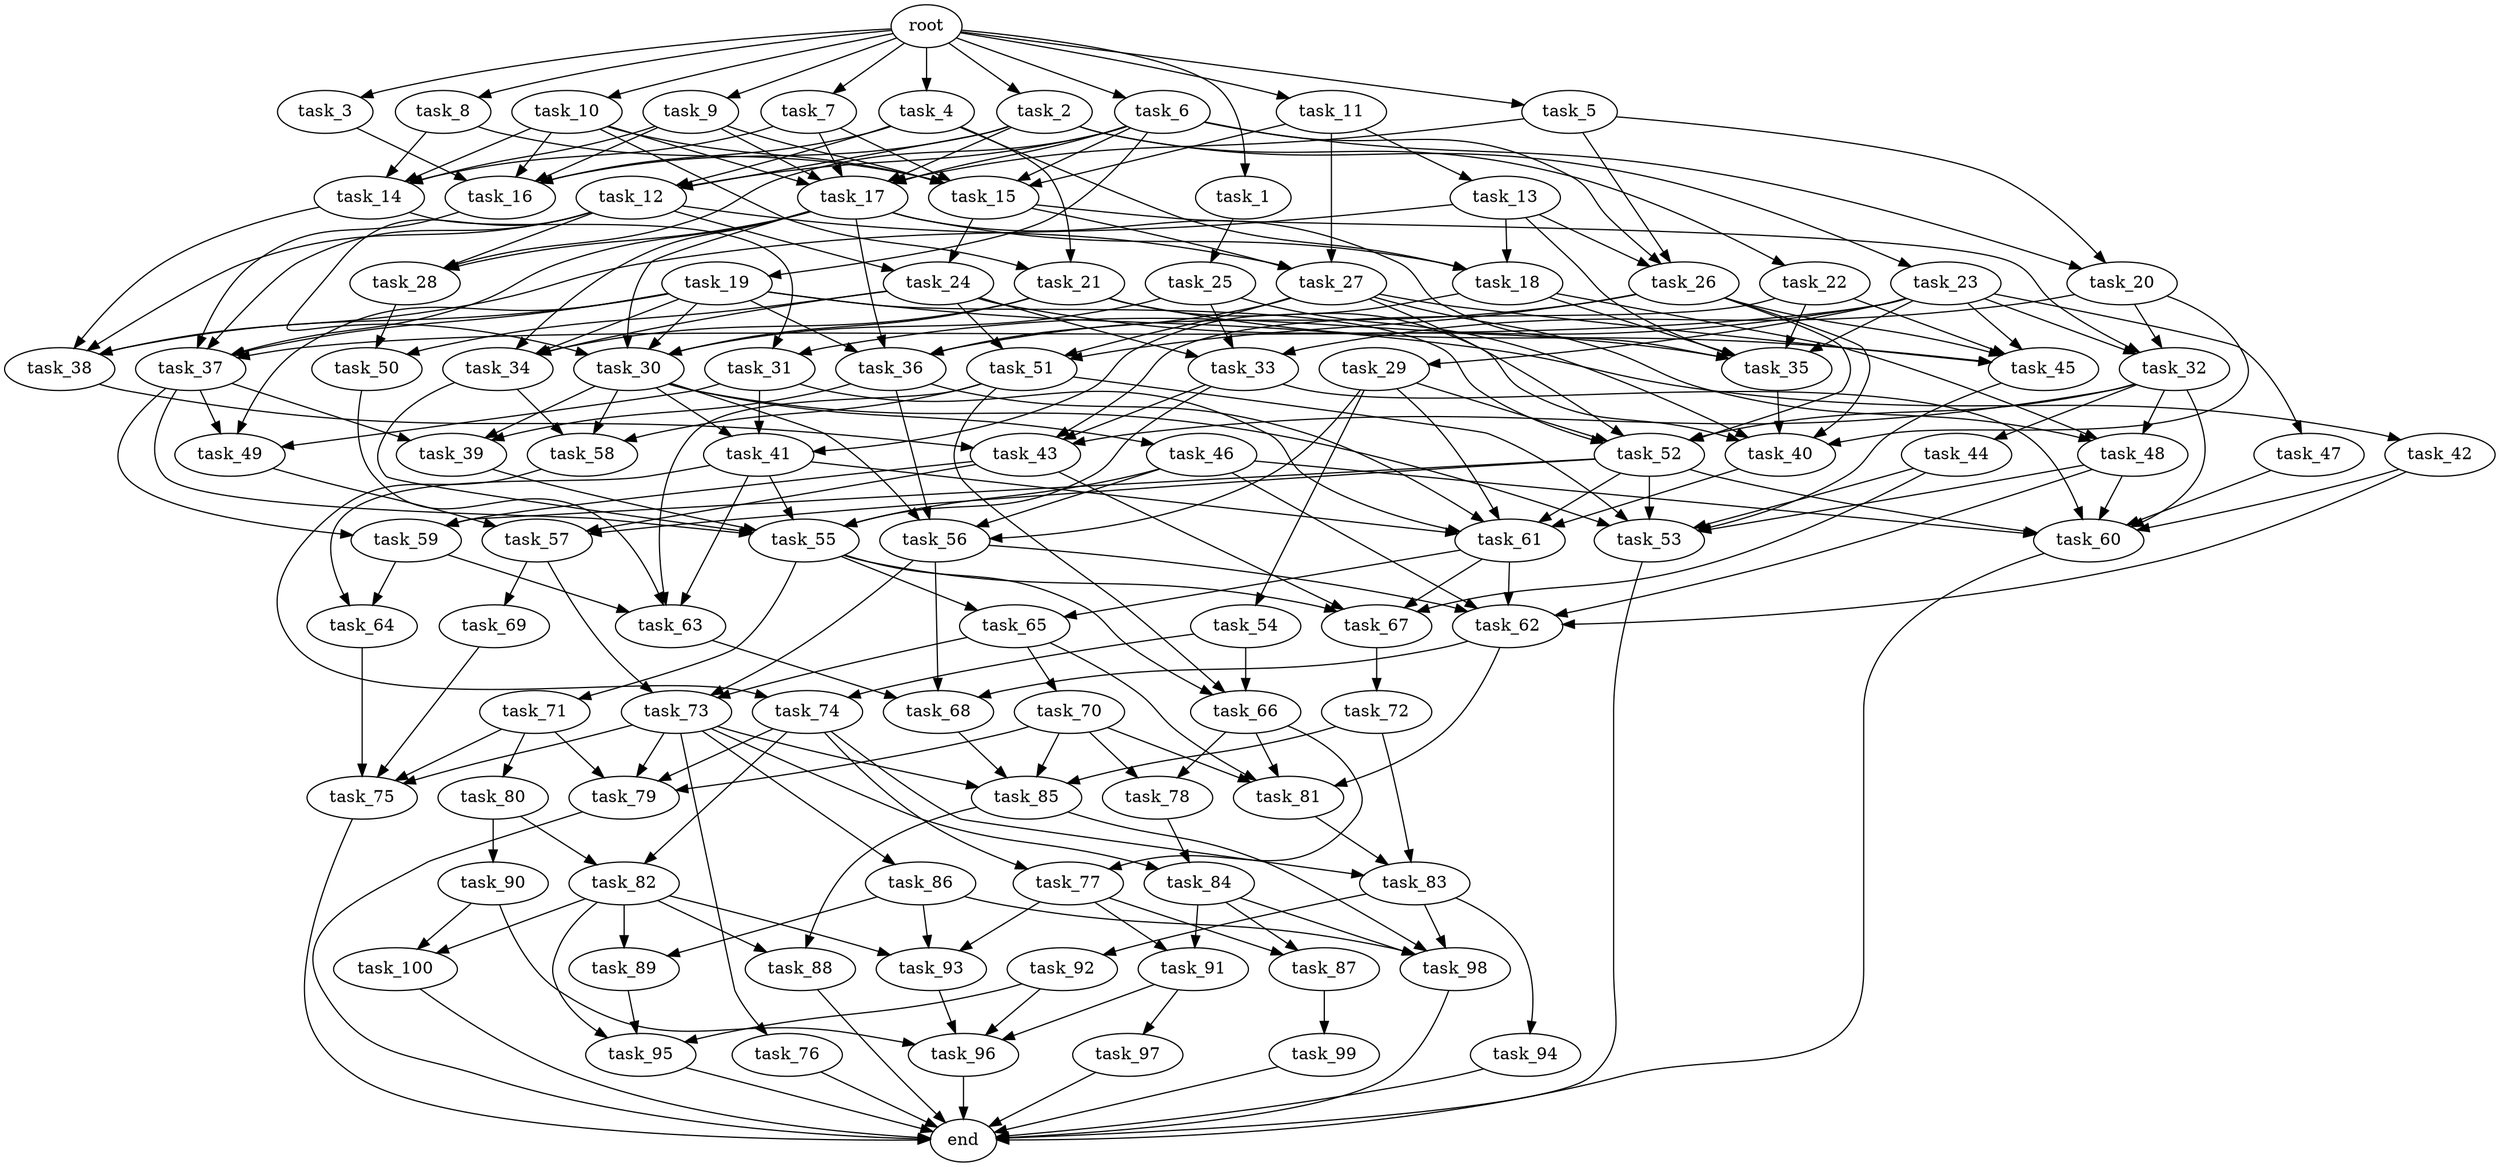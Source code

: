 digraph G {
  task_68 [size="1.660663e+11"];
  task_92 [size="4.087063e+11"];
  task_59 [size="8.403331e+11"];
  task_35 [size="6.174432e+11"];
  task_28 [size="8.603416e+11"];
  task_44 [size="2.238692e+10"];
  task_36 [size="7.874204e+11"];
  task_24 [size="4.190875e+11"];
  task_55 [size="5.840957e+11"];
  task_47 [size="8.907755e+11"];
  task_94 [size="2.471506e+11"];
  task_88 [size="8.209294e+11"];
  task_22 [size="2.725781e+11"];
  task_38 [size="1.530458e+11"];
  task_2 [size="9.199602e+11"];
  task_65 [size="8.877705e+11"];
  task_63 [size="9.632069e+11"];
  task_53 [size="4.536687e+11"];
  task_26 [size="4.715707e+11"];
  root [size="0.000000e+00"];
  task_85 [size="7.277611e+11"];
  task_66 [size="8.075355e+11"];
  task_9 [size="7.726581e+11"];
  task_41 [size="6.985530e+11"];
  task_4 [size="2.731831e+11"];
  task_19 [size="8.196699e+11"];
  task_50 [size="1.596153e+11"];
  task_48 [size="8.381331e+11"];
  task_31 [size="8.255702e+11"];
  task_77 [size="1.072366e+11"];
  task_74 [size="6.426699e+11"];
  task_46 [size="1.690245e+11"];
  task_37 [size="5.264443e+11"];
  task_73 [size="2.202053e+11"];
  task_49 [size="5.065546e+11"];
  task_79 [size="8.813755e+11"];
  task_71 [size="7.500899e+11"];
  task_23 [size="3.498454e+11"];
  task_42 [size="8.522022e+11"];
  task_25 [size="8.323810e+11"];
  task_96 [size="8.990224e+11"];
  task_18 [size="8.095250e+10"];
  task_1 [size="5.540146e+11"];
  task_89 [size="3.183997e+11"];
  task_10 [size="1.538373e+11"];
  task_6 [size="6.750488e+11"];
  task_67 [size="3.839023e+11"];
  task_58 [size="7.585536e+11"];
  task_98 [size="1.009026e+11"];
  task_83 [size="2.575735e+11"];
  task_30 [size="4.017045e+11"];
  task_99 [size="4.868198e+11"];
  task_76 [size="9.625481e+11"];
  task_29 [size="5.001821e+11"];
  task_62 [size="2.993194e+11"];
  task_81 [size="7.026526e+10"];
  task_14 [size="7.934232e+11"];
  task_45 [size="8.710168e+10"];
  task_12 [size="8.798248e+11"];
  task_75 [size="9.685320e+11"];
  task_13 [size="6.005141e+10"];
  task_52 [size="9.259500e+11"];
  task_15 [size="5.855359e+11"];
  task_84 [size="5.102965e+10"];
  task_97 [size="6.767571e+11"];
  task_93 [size="8.346678e+11"];
  task_16 [size="8.146285e+10"];
  task_43 [size="1.910320e+11"];
  task_17 [size="2.707836e+09"];
  task_60 [size="9.068600e+11"];
  task_91 [size="2.272395e+11"];
  task_27 [size="5.598569e+11"];
  end [size="0.000000e+00"];
  task_34 [size="5.356795e+11"];
  task_57 [size="3.987186e+10"];
  task_3 [size="8.578279e+11"];
  task_39 [size="8.297411e+11"];
  task_56 [size="1.788057e+11"];
  task_21 [size="7.579579e+11"];
  task_90 [size="9.728233e+11"];
  task_32 [size="2.664295e+11"];
  task_20 [size="9.357207e+11"];
  task_64 [size="3.041800e+10"];
  task_7 [size="9.188869e+11"];
  task_8 [size="2.807414e+11"];
  task_51 [size="9.696262e+11"];
  task_86 [size="7.470115e+11"];
  task_72 [size="2.388718e+11"];
  task_40 [size="5.268211e+11"];
  task_80 [size="2.733463e+11"];
  task_82 [size="5.392124e+11"];
  task_5 [size="9.539788e+11"];
  task_78 [size="9.881070e+11"];
  task_95 [size="9.370213e+11"];
  task_87 [size="2.055575e+10"];
  task_61 [size="1.608125e+11"];
  task_70 [size="4.736234e+10"];
  task_54 [size="8.966431e+11"];
  task_11 [size="1.233709e+10"];
  task_100 [size="4.992856e+10"];
  task_69 [size="4.343581e+11"];
  task_33 [size="5.732423e+11"];

  task_68 -> task_85 [size="1.819403e+08"];
  task_92 -> task_95 [size="3.123404e+08"];
  task_92 -> task_96 [size="2.247556e+08"];
  task_59 -> task_63 [size="2.408017e+08"];
  task_59 -> task_64 [size="1.520900e+07"];
  task_35 -> task_40 [size="1.053642e+08"];
  task_28 -> task_50 [size="7.980767e+07"];
  task_44 -> task_53 [size="7.561144e+07"];
  task_44 -> task_67 [size="9.597558e+07"];
  task_36 -> task_39 [size="2.765804e+08"];
  task_36 -> task_56 [size="4.470143e+07"];
  task_36 -> task_61 [size="2.680208e+07"];
  task_24 -> task_51 [size="3.232087e+08"];
  task_24 -> task_34 [size="1.339199e+08"];
  task_24 -> task_33 [size="1.910808e+08"];
  task_24 -> task_50 [size="7.980767e+07"];
  task_24 -> task_35 [size="1.029072e+08"];
  task_55 -> task_66 [size="2.691785e+08"];
  task_55 -> task_65 [size="4.438852e+08"];
  task_55 -> task_71 [size="7.500899e+08"];
  task_55 -> task_67 [size="9.597558e+07"];
  task_47 -> task_60 [size="1.295514e+08"];
  task_94 -> end [size="1.000000e-12"];
  task_88 -> end [size="1.000000e-12"];
  task_22 -> task_45 [size="1.742034e+07"];
  task_22 -> task_35 [size="1.029072e+08"];
  task_22 -> task_43 [size="4.775799e+07"];
  task_38 -> task_43 [size="4.775799e+07"];
  task_2 -> task_17 [size="4.513060e+05"];
  task_2 -> task_12 [size="2.932749e+08"];
  task_2 -> task_23 [size="3.498454e+08"];
  task_2 -> task_22 [size="2.725781e+08"];
  task_2 -> task_16 [size="1.629257e+07"];
  task_65 -> task_70 [size="4.736234e+07"];
  task_65 -> task_73 [size="7.340177e+07"];
  task_65 -> task_81 [size="1.756631e+07"];
  task_63 -> task_68 [size="5.535545e+07"];
  task_53 -> end [size="1.000000e-12"];
  task_26 -> task_45 [size="1.742034e+07"];
  task_26 -> task_51 [size="3.232087e+08"];
  task_26 -> task_36 [size="1.968551e+08"];
  task_26 -> task_40 [size="1.053642e+08"];
  task_26 -> task_52 [size="1.851900e+08"];
  root -> task_3 [size="1.000000e-12"];
  root -> task_8 [size="1.000000e-12"];
  root -> task_9 [size="1.000000e-12"];
  root -> task_2 [size="1.000000e-12"];
  root -> task_7 [size="1.000000e-12"];
  root -> task_1 [size="1.000000e-12"];
  root -> task_4 [size="1.000000e-12"];
  root -> task_10 [size="1.000000e-12"];
  root -> task_6 [size="1.000000e-12"];
  root -> task_11 [size="1.000000e-12"];
  root -> task_5 [size="1.000000e-12"];
  task_85 -> task_88 [size="4.104647e+08"];
  task_85 -> task_98 [size="2.522566e+07"];
  task_66 -> task_77 [size="5.361831e+07"];
  task_66 -> task_78 [size="4.940535e+08"];
  task_66 -> task_81 [size="1.756631e+07"];
  task_9 -> task_17 [size="4.513060e+05"];
  task_9 -> task_15 [size="9.758931e+07"];
  task_9 -> task_16 [size="1.629257e+07"];
  task_9 -> task_14 [size="1.983558e+08"];
  task_41 -> task_55 [size="9.734928e+07"];
  task_41 -> task_63 [size="2.408017e+08"];
  task_41 -> task_61 [size="2.680208e+07"];
  task_41 -> task_64 [size="1.520900e+07"];
  task_4 -> task_12 [size="2.932749e+08"];
  task_4 -> task_21 [size="3.789789e+08"];
  task_4 -> task_16 [size="1.629257e+07"];
  task_4 -> task_18 [size="2.698417e+07"];
  task_19 -> task_52 [size="1.851900e+08"];
  task_19 -> task_37 [size="1.052889e+08"];
  task_19 -> task_36 [size="1.968551e+08"];
  task_19 -> task_49 [size="1.688515e+08"];
  task_19 -> task_38 [size="3.826146e+07"];
  task_19 -> task_30 [size="8.034089e+07"];
  task_19 -> task_34 [size="1.339199e+08"];
  task_19 -> task_42 [size="8.522022e+08"];
  task_50 -> task_63 [size="2.408017e+08"];
  task_48 -> task_62 [size="5.986388e+07"];
  task_48 -> task_53 [size="7.561144e+07"];
  task_48 -> task_60 [size="1.295514e+08"];
  task_31 -> task_49 [size="1.688515e+08"];
  task_31 -> task_61 [size="2.680208e+07"];
  task_31 -> task_41 [size="2.328510e+08"];
  task_77 -> task_91 [size="1.136198e+08"];
  task_77 -> task_87 [size="1.027788e+07"];
  task_77 -> task_93 [size="2.782226e+08"];
  task_74 -> task_77 [size="5.361831e+07"];
  task_74 -> task_79 [size="2.203439e+08"];
  task_74 -> task_82 [size="2.696062e+08"];
  task_74 -> task_83 [size="8.585782e+07"];
  task_46 -> task_56 [size="4.470143e+07"];
  task_46 -> task_55 [size="9.734928e+07"];
  task_46 -> task_62 [size="5.986388e+07"];
  task_46 -> task_60 [size="1.295514e+08"];
  task_37 -> task_49 [size="1.688515e+08"];
  task_37 -> task_39 [size="2.765804e+08"];
  task_37 -> task_55 [size="9.734928e+07"];
  task_37 -> task_59 [size="2.801110e+08"];
  task_73 -> task_86 [size="7.470115e+08"];
  task_73 -> task_75 [size="2.421330e+08"];
  task_73 -> task_79 [size="2.203439e+08"];
  task_73 -> task_84 [size="2.551482e+07"];
  task_73 -> task_76 [size="9.625481e+08"];
  task_73 -> task_85 [size="1.819403e+08"];
  task_49 -> task_57 [size="1.329062e+07"];
  task_79 -> end [size="1.000000e-12"];
  task_71 -> task_79 [size="2.203439e+08"];
  task_71 -> task_75 [size="2.421330e+08"];
  task_71 -> task_80 [size="2.733463e+08"];
  task_23 -> task_37 [size="1.052889e+08"];
  task_23 -> task_47 [size="8.907755e+08"];
  task_23 -> task_35 [size="1.029072e+08"];
  task_23 -> task_45 [size="1.742034e+07"];
  task_23 -> task_32 [size="8.880982e+07"];
  task_23 -> task_31 [size="4.127851e+08"];
  task_23 -> task_29 [size="5.001821e+08"];
  task_42 -> task_62 [size="5.986388e+07"];
  task_42 -> task_60 [size="1.295514e+08"];
  task_25 -> task_30 [size="8.034089e+07"];
  task_25 -> task_40 [size="1.053642e+08"];
  task_25 -> task_33 [size="1.910808e+08"];
  task_96 -> end [size="1.000000e-12"];
  task_18 -> task_48 [size="2.793777e+08"];
  task_18 -> task_41 [size="2.328510e+08"];
  task_18 -> task_35 [size="1.029072e+08"];
  task_1 -> task_25 [size="8.323810e+08"];
  task_89 -> task_95 [size="3.123404e+08"];
  task_10 -> task_17 [size="4.513060e+05"];
  task_10 -> task_15 [size="9.758931e+07"];
  task_10 -> task_21 [size="3.789789e+08"];
  task_10 -> task_16 [size="1.629257e+07"];
  task_10 -> task_14 [size="1.983558e+08"];
  task_6 -> task_17 [size="4.513060e+05"];
  task_6 -> task_15 [size="9.758931e+07"];
  task_6 -> task_26 [size="1.571902e+08"];
  task_6 -> task_12 [size="2.932749e+08"];
  task_6 -> task_20 [size="4.678603e+08"];
  task_6 -> task_28 [size="2.867805e+08"];
  task_6 -> task_19 [size="8.196699e+08"];
  task_67 -> task_72 [size="2.388718e+08"];
  task_58 -> task_74 [size="3.213350e+08"];
  task_98 -> end [size="1.000000e-12"];
  task_83 -> task_94 [size="2.471506e+08"];
  task_83 -> task_92 [size="4.087063e+08"];
  task_83 -> task_98 [size="2.522566e+07"];
  task_30 -> task_39 [size="2.765804e+08"];
  task_30 -> task_56 [size="4.470143e+07"];
  task_30 -> task_41 [size="2.328510e+08"];
  task_30 -> task_53 [size="7.561144e+07"];
  task_30 -> task_58 [size="2.528512e+08"];
  task_30 -> task_46 [size="1.690245e+08"];
  task_99 -> end [size="1.000000e-12"];
  task_76 -> end [size="1.000000e-12"];
  task_29 -> task_52 [size="1.851900e+08"];
  task_29 -> task_56 [size="4.470143e+07"];
  task_29 -> task_54 [size="8.966431e+08"];
  task_29 -> task_61 [size="2.680208e+07"];
  task_62 -> task_68 [size="5.535545e+07"];
  task_62 -> task_81 [size="1.756631e+07"];
  task_81 -> task_83 [size="8.585782e+07"];
  task_14 -> task_38 [size="3.826146e+07"];
  task_14 -> task_31 [size="4.127851e+08"];
  task_45 -> task_53 [size="7.561144e+07"];
  task_12 -> task_37 [size="1.052889e+08"];
  task_12 -> task_30 [size="8.034089e+07"];
  task_12 -> task_27 [size="1.866190e+08"];
  task_12 -> task_38 [size="3.826146e+07"];
  task_12 -> task_28 [size="2.867805e+08"];
  task_12 -> task_24 [size="2.095438e+08"];
  task_75 -> end [size="1.000000e-12"];
  task_13 -> task_38 [size="3.826146e+07"];
  task_13 -> task_18 [size="2.698417e+07"];
  task_13 -> task_35 [size="1.029072e+08"];
  task_13 -> task_26 [size="1.571902e+08"];
  task_52 -> task_59 [size="2.801110e+08"];
  task_52 -> task_53 [size="7.561144e+07"];
  task_52 -> task_61 [size="2.680208e+07"];
  task_52 -> task_60 [size="1.295514e+08"];
  task_52 -> task_57 [size="1.329062e+07"];
  task_15 -> task_27 [size="1.866190e+08"];
  task_15 -> task_32 [size="8.880982e+07"];
  task_15 -> task_24 [size="2.095438e+08"];
  task_84 -> task_91 [size="1.136198e+08"];
  task_84 -> task_87 [size="1.027788e+07"];
  task_84 -> task_98 [size="2.522566e+07"];
  task_97 -> end [size="1.000000e-12"];
  task_93 -> task_96 [size="2.247556e+08"];
  task_16 -> task_37 [size="1.052889e+08"];
  task_43 -> task_59 [size="2.801110e+08"];
  task_43 -> task_67 [size="9.597558e+07"];
  task_43 -> task_57 [size="1.329062e+07"];
  task_17 -> task_37 [size="1.052889e+08"];
  task_17 -> task_36 [size="1.968551e+08"];
  task_17 -> task_18 [size="2.698417e+07"];
  task_17 -> task_30 [size="8.034089e+07"];
  task_17 -> task_35 [size="1.029072e+08"];
  task_17 -> task_28 [size="2.867805e+08"];
  task_17 -> task_34 [size="1.339199e+08"];
  task_60 -> end [size="1.000000e-12"];
  task_91 -> task_96 [size="2.247556e+08"];
  task_91 -> task_97 [size="6.767571e+08"];
  task_27 -> task_45 [size="1.742034e+07"];
  task_27 -> task_51 [size="3.232087e+08"];
  task_27 -> task_48 [size="2.793777e+08"];
  task_27 -> task_36 [size="1.968551e+08"];
  task_27 -> task_52 [size="1.851900e+08"];
  task_34 -> task_58 [size="2.528512e+08"];
  task_34 -> task_55 [size="9.734928e+07"];
  task_57 -> task_73 [size="7.340177e+07"];
  task_57 -> task_69 [size="4.343581e+08"];
  task_3 -> task_16 [size="1.629257e+07"];
  task_39 -> task_55 [size="9.734928e+07"];
  task_56 -> task_62 [size="5.986388e+07"];
  task_56 -> task_68 [size="5.535545e+07"];
  task_56 -> task_73 [size="7.340177e+07"];
  task_21 -> task_45 [size="1.742034e+07"];
  task_21 -> task_30 [size="8.034089e+07"];
  task_21 -> task_34 [size="1.339199e+08"];
  task_21 -> task_40 [size="1.053642e+08"];
  task_90 -> task_96 [size="2.247556e+08"];
  task_90 -> task_100 [size="2.496428e+07"];
  task_32 -> task_44 [size="2.238692e+07"];
  task_32 -> task_52 [size="1.851900e+08"];
  task_32 -> task_48 [size="2.793777e+08"];
  task_32 -> task_60 [size="1.295514e+08"];
  task_32 -> task_43 [size="4.775799e+07"];
  task_20 -> task_32 [size="8.880982e+07"];
  task_20 -> task_40 [size="1.053642e+08"];
  task_20 -> task_33 [size="1.910808e+08"];
  task_64 -> task_75 [size="2.421330e+08"];
  task_7 -> task_17 [size="4.513060e+05"];
  task_7 -> task_15 [size="9.758931e+07"];
  task_7 -> task_14 [size="1.983558e+08"];
  task_8 -> task_15 [size="9.758931e+07"];
  task_8 -> task_14 [size="1.983558e+08"];
  task_51 -> task_66 [size="2.691785e+08"];
  task_51 -> task_58 [size="2.528512e+08"];
  task_51 -> task_63 [size="2.408017e+08"];
  task_51 -> task_53 [size="7.561144e+07"];
  task_86 -> task_89 [size="1.591999e+08"];
  task_86 -> task_93 [size="2.782226e+08"];
  task_86 -> task_98 [size="2.522566e+07"];
  task_72 -> task_83 [size="8.585782e+07"];
  task_72 -> task_85 [size="1.819403e+08"];
  task_40 -> task_61 [size="2.680208e+07"];
  task_80 -> task_82 [size="2.696062e+08"];
  task_80 -> task_90 [size="9.728233e+08"];
  task_82 -> task_88 [size="4.104647e+08"];
  task_82 -> task_89 [size="1.591999e+08"];
  task_82 -> task_93 [size="2.782226e+08"];
  task_82 -> task_100 [size="2.496428e+07"];
  task_82 -> task_95 [size="3.123404e+08"];
  task_5 -> task_17 [size="4.513060e+05"];
  task_5 -> task_20 [size="4.678603e+08"];
  task_5 -> task_26 [size="1.571902e+08"];
  task_78 -> task_84 [size="2.551482e+07"];
  task_95 -> end [size="1.000000e-12"];
  task_87 -> task_99 [size="4.868198e+08"];
  task_61 -> task_62 [size="5.986388e+07"];
  task_61 -> task_65 [size="4.438852e+08"];
  task_61 -> task_67 [size="9.597558e+07"];
  task_70 -> task_78 [size="4.940535e+08"];
  task_70 -> task_79 [size="2.203439e+08"];
  task_70 -> task_81 [size="1.756631e+07"];
  task_70 -> task_85 [size="1.819403e+08"];
  task_54 -> task_66 [size="2.691785e+08"];
  task_54 -> task_74 [size="3.213350e+08"];
  task_11 -> task_15 [size="9.758931e+07"];
  task_11 -> task_13 [size="6.005141e+07"];
  task_11 -> task_27 [size="1.866190e+08"];
  task_100 -> end [size="1.000000e-12"];
  task_69 -> task_75 [size="2.421330e+08"];
  task_33 -> task_55 [size="9.734928e+07"];
  task_33 -> task_60 [size="1.295514e+08"];
  task_33 -> task_43 [size="4.775799e+07"];
}
